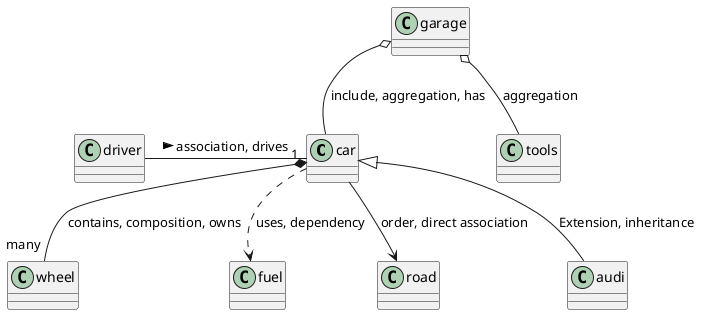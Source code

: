 @startuml
car "1" *-- "many" wheel : contains, composition, owns
garage o-- car : include, aggregation, has
garage o-- tools: aggregation
car ..> fuel: uses, dependency
car --> road: order, direct association
car <|-- audi: Extension, inheritance
driver - car : association, drives >
@enduml